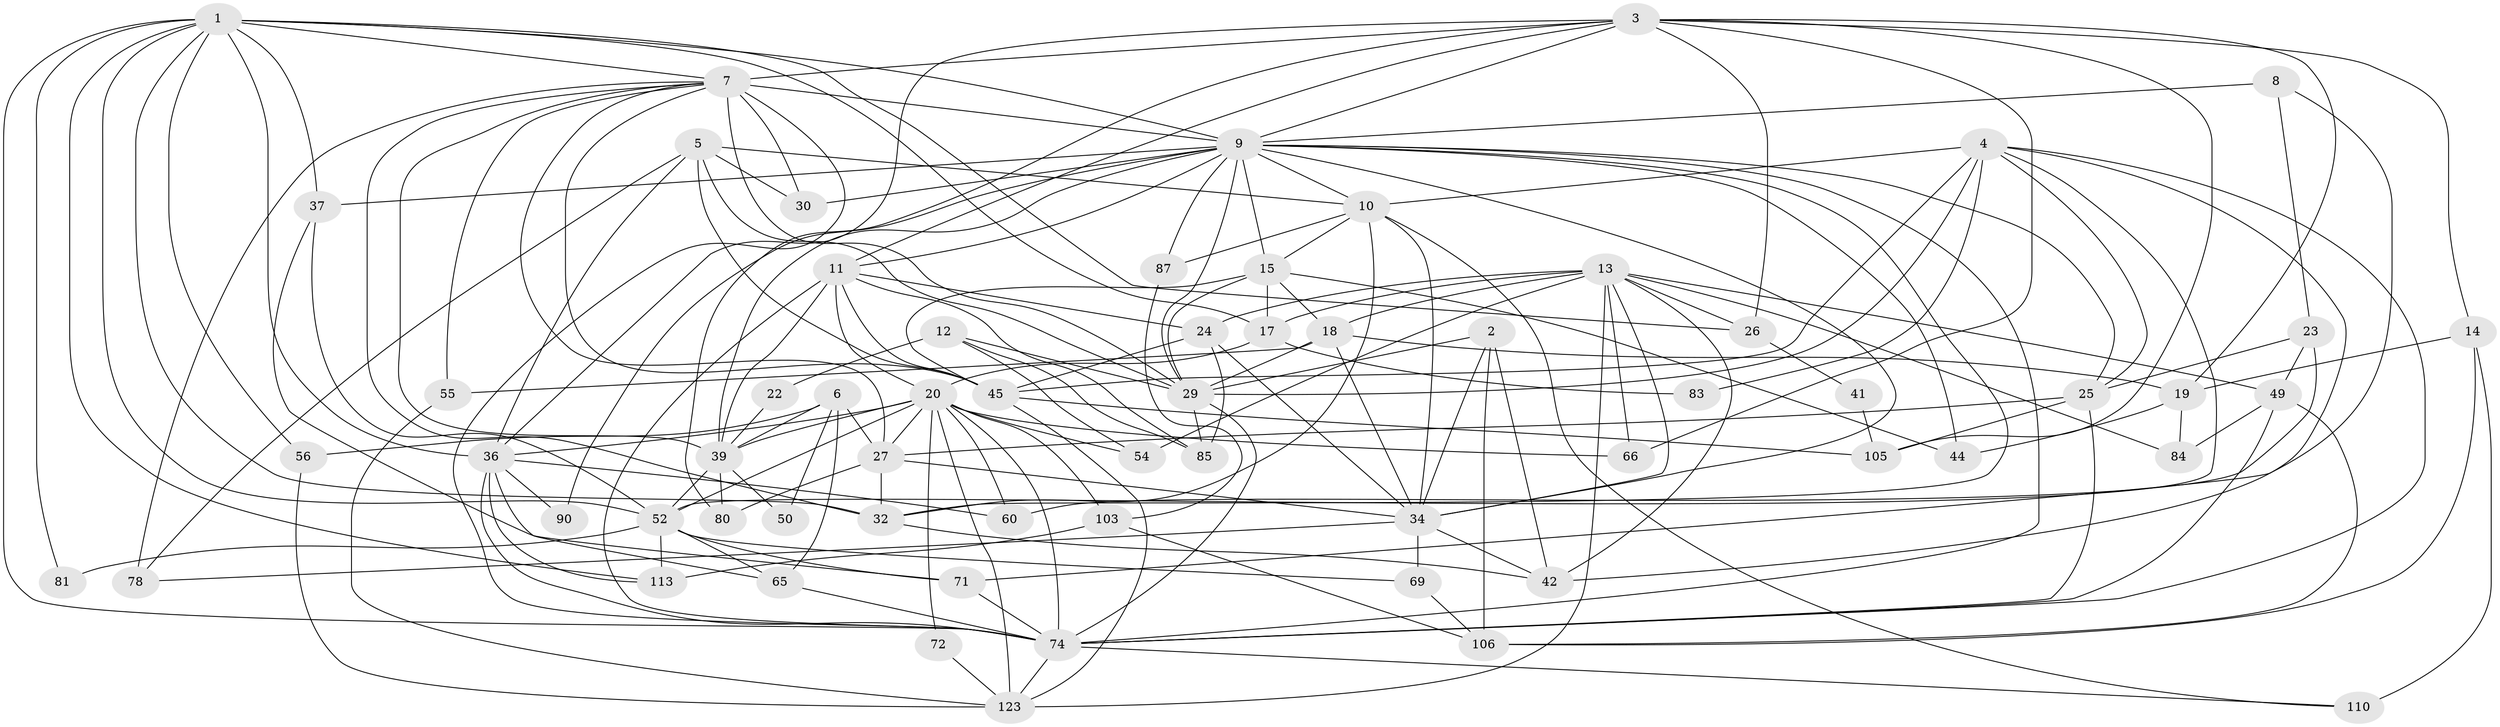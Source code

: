 // original degree distribution, {6: 0.07936507936507936, 4: 0.2698412698412698, 5: 0.1984126984126984, 2: 0.12698412698412698, 9: 0.007936507936507936, 3: 0.2777777777777778, 8: 0.015873015873015872, 7: 0.023809523809523808}
// Generated by graph-tools (version 1.1) at 2025/15/03/09/25 04:15:19]
// undirected, 63 vertices, 177 edges
graph export_dot {
graph [start="1"]
  node [color=gray90,style=filled];
  1 [super="+21+16+77"];
  2;
  3 [super="+51+48"];
  4 [super="+57"];
  5 [super="+53"];
  6 [super="+47"];
  7 [super="+101+63"];
  8;
  9 [super="+46+115+67+59+70"];
  10 [super="+91+31"];
  11 [super="+38"];
  12;
  13 [super="+95"];
  14 [super="+61"];
  15 [super="+68"];
  17 [super="+64"];
  18 [super="+104+33"];
  19;
  20 [super="+58+28"];
  22;
  23;
  24;
  25 [super="+62"];
  26 [super="+98"];
  27 [super="+121"];
  29 [super="+99+111+40+96"];
  30;
  32 [super="+125"];
  34 [super="+122"];
  36 [super="+73+118"];
  37;
  39 [super="+43+117"];
  41;
  42;
  44;
  45 [super="+75"];
  49 [super="+114"];
  50;
  52 [super="+86+100+82"];
  54;
  55;
  56;
  60;
  65;
  66;
  69;
  71;
  72;
  74 [super="+79+94+112"];
  78;
  80;
  81;
  83;
  84;
  85;
  87;
  90;
  103;
  105;
  106;
  110;
  113;
  123;
  1 -- 113;
  1 -- 52;
  1 -- 9;
  1 -- 32;
  1 -- 37;
  1 -- 56;
  1 -- 26;
  1 -- 17;
  1 -- 81;
  1 -- 7;
  1 -- 74;
  1 -- 36;
  2 -- 42;
  2 -- 106;
  2 -- 29;
  2 -- 34;
  3 -- 9;
  3 -- 66;
  3 -- 105;
  3 -- 7;
  3 -- 80;
  3 -- 19;
  3 -- 11;
  3 -- 26;
  3 -- 14;
  3 -- 36;
  4 -- 45;
  4 -- 52;
  4 -- 83;
  4 -- 25;
  4 -- 42;
  4 -- 74;
  4 -- 29;
  4 -- 10;
  5 -- 78;
  5 -- 29;
  5 -- 45;
  5 -- 30;
  5 -- 36;
  5 -- 10;
  6 -- 39;
  6 -- 65;
  6 -- 50;
  6 -- 56;
  6 -- 27;
  7 -- 55;
  7 -- 39;
  7 -- 74;
  7 -- 32;
  7 -- 29 [weight=3];
  7 -- 78;
  7 -- 9;
  7 -- 27;
  7 -- 45;
  7 -- 30;
  8 -- 71;
  8 -- 23;
  8 -- 9 [weight=2];
  9 -- 39;
  9 -- 34;
  9 -- 25;
  9 -- 90;
  9 -- 30;
  9 -- 32;
  9 -- 44;
  9 -- 87 [weight=2];
  9 -- 29;
  9 -- 10;
  9 -- 37;
  9 -- 11;
  9 -- 74;
  9 -- 15;
  10 -- 87;
  10 -- 110;
  10 -- 32;
  10 -- 34;
  10 -- 15;
  11 -- 24;
  11 -- 85;
  11 -- 20;
  11 -- 45;
  11 -- 74;
  11 -- 39;
  12 -- 85;
  12 -- 54;
  12 -- 22;
  12 -- 29;
  13 -- 34;
  13 -- 17;
  13 -- 66;
  13 -- 42;
  13 -- 18;
  13 -- 84;
  13 -- 54;
  13 -- 24;
  13 -- 26;
  13 -- 123;
  13 -- 49;
  14 -- 106;
  14 -- 110;
  14 -- 19;
  15 -- 17;
  15 -- 18;
  15 -- 44;
  15 -- 45;
  15 -- 29;
  17 -- 83;
  17 -- 20;
  18 -- 19;
  18 -- 55;
  18 -- 29;
  18 -- 34;
  19 -- 44;
  19 -- 84;
  20 -- 103;
  20 -- 39;
  20 -- 72;
  20 -- 123;
  20 -- 66;
  20 -- 54;
  20 -- 60;
  20 -- 27;
  20 -- 52;
  20 -- 36 [weight=2];
  20 -- 74;
  22 -- 39;
  23 -- 25;
  23 -- 60;
  23 -- 49;
  24 -- 85;
  24 -- 45;
  24 -- 34;
  25 -- 105;
  25 -- 27;
  25 -- 74;
  26 -- 41;
  27 -- 80;
  27 -- 32;
  27 -- 34;
  29 -- 85;
  29 -- 74;
  32 -- 42;
  34 -- 78;
  34 -- 69;
  34 -- 42;
  36 -- 74;
  36 -- 113;
  36 -- 90;
  36 -- 60;
  36 -- 65;
  37 -- 71;
  37 -- 52;
  39 -- 50;
  39 -- 52 [weight=2];
  39 -- 80;
  41 -- 105;
  45 -- 105;
  45 -- 123;
  49 -- 106;
  49 -- 84;
  49 -- 74;
  52 -- 69;
  52 -- 71;
  52 -- 65;
  52 -- 81;
  52 -- 113;
  55 -- 123;
  56 -- 123;
  65 -- 74;
  69 -- 106;
  71 -- 74;
  72 -- 123;
  74 -- 123;
  74 -- 110;
  87 -- 103;
  103 -- 113;
  103 -- 106;
}
